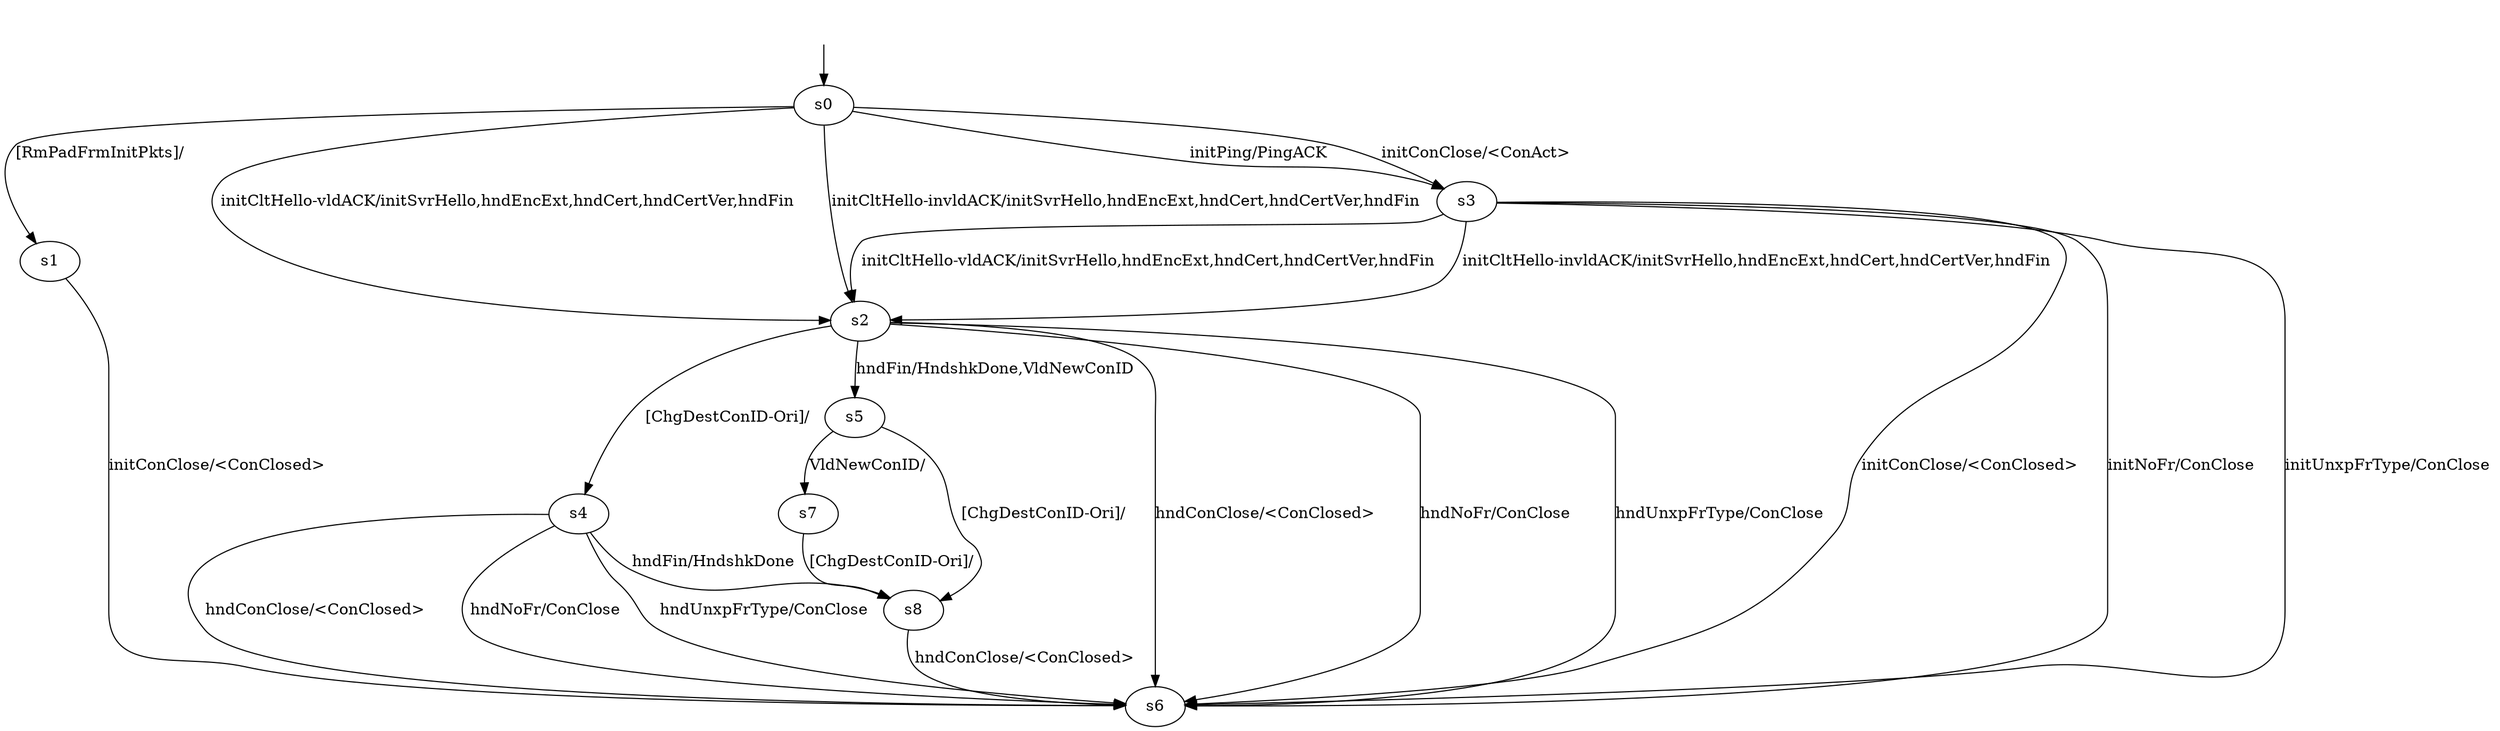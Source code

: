 digraph "../results/s2n-quicModels/s2n-quic-B-B-0/learnedModel" {
s0 [label=s0];
s1 [label=s1];
s2 [label=s2];
s3 [label=s3];
s4 [label=s4];
s5 [label=s5];
s6 [label=s6];
s7 [label=s7];
s8 [label=s8];
s0 -> s3  [label="initPing/PingACK "];
s0 -> s3  [label="initConClose/<ConAct> "];
s0 -> s2  [label="initCltHello-vldACK/initSvrHello,hndEncExt,hndCert,hndCertVer,hndFin "];
s0 -> s2  [label="initCltHello-invldACK/initSvrHello,hndEncExt,hndCert,hndCertVer,hndFin "];
s0 -> s1  [label="[RmPadFrmInitPkts]/ "];
s1 -> s6  [label="initConClose/<ConClosed> "];
s2 -> s5  [label="hndFin/HndshkDone,VldNewConID "];
s2 -> s6  [label="hndConClose/<ConClosed> "];
s2 -> s6  [label="hndNoFr/ConClose "];
s2 -> s6  [label="hndUnxpFrType/ConClose "];
s2 -> s4  [label="[ChgDestConID-Ori]/ "];
s3 -> s6  [label="initConClose/<ConClosed> "];
s3 -> s2  [label="initCltHello-vldACK/initSvrHello,hndEncExt,hndCert,hndCertVer,hndFin "];
s3 -> s2  [label="initCltHello-invldACK/initSvrHello,hndEncExt,hndCert,hndCertVer,hndFin "];
s3 -> s6  [label="initNoFr/ConClose "];
s3 -> s6  [label="initUnxpFrType/ConClose "];
s4 -> s8  [label="hndFin/HndshkDone "];
s4 -> s6  [label="hndConClose/<ConClosed> "];
s4 -> s6  [label="hndNoFr/ConClose "];
s4 -> s6  [label="hndUnxpFrType/ConClose "];
s5 -> s7  [label="VldNewConID/ "];
s5 -> s8  [label="[ChgDestConID-Ori]/ "];
s7 -> s8  [label="[ChgDestConID-Ori]/ "];
s8 -> s6  [label="hndConClose/<ConClosed> "];
__start0 [label="", shape=none];
__start0 -> s0  [label=""];
}
